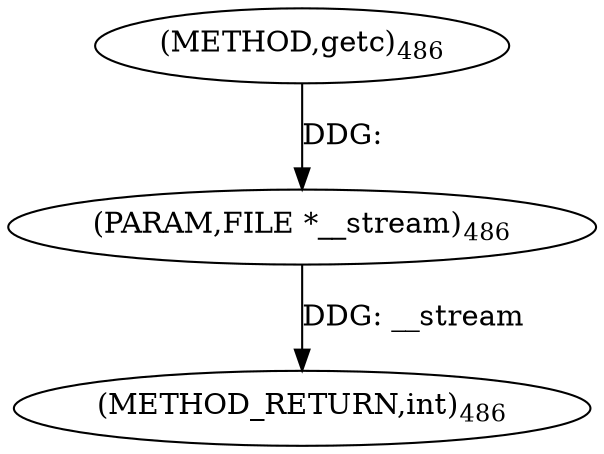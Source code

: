 digraph "getc" {  
"30225" [label = <(METHOD,getc)<SUB>486</SUB>> ]
"30227" [label = <(METHOD_RETURN,int)<SUB>486</SUB>> ]
"30226" [label = <(PARAM,FILE *__stream)<SUB>486</SUB>> ]
  "30226" -> "30227"  [ label = "DDG: __stream"] 
  "30225" -> "30226"  [ label = "DDG: "] 
}
